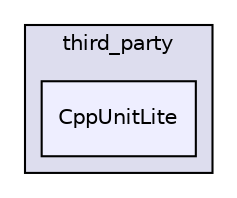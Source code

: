 digraph "src/third_party/orsa-fundamental_1.0/src/third_party/CppUnitLite" {
  compound=true
  node [ fontsize="10", fontname="Helvetica"];
  edge [ labelfontsize="10", labelfontname="Helvetica"];
  subgraph clusterdir_4a27f9e785ec53a1db7bb603f435ba9e {
    graph [ bgcolor="#ddddee", pencolor="black", label="third_party" fontname="Helvetica", fontsize="10", URL="dir_4a27f9e785ec53a1db7bb603f435ba9e.html"]
  dir_014ab890f25f7e8d23509fa6d58da60e [shape=box, label="CppUnitLite", style="filled", fillcolor="#eeeeff", pencolor="black", URL="dir_014ab890f25f7e8d23509fa6d58da60e.html"];
  }
}
